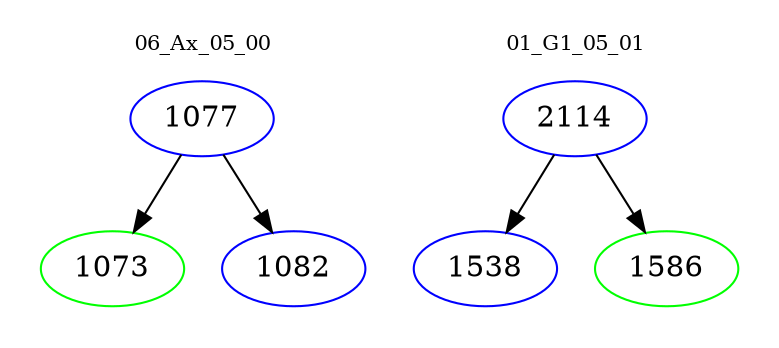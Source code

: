 digraph{
subgraph cluster_0 {
color = white
label = "06_Ax_05_00";
fontsize=10;
T0_1077 [label="1077", color="blue"]
T0_1077 -> T0_1073 [color="black"]
T0_1073 [label="1073", color="green"]
T0_1077 -> T0_1082 [color="black"]
T0_1082 [label="1082", color="blue"]
}
subgraph cluster_1 {
color = white
label = "01_G1_05_01";
fontsize=10;
T1_2114 [label="2114", color="blue"]
T1_2114 -> T1_1538 [color="black"]
T1_1538 [label="1538", color="blue"]
T1_2114 -> T1_1586 [color="black"]
T1_1586 [label="1586", color="green"]
}
}
